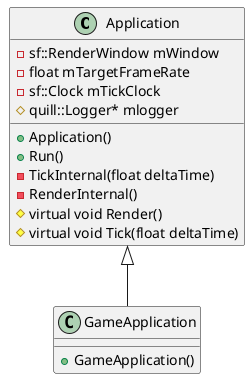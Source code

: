 @startuml

class Application{
	-sf::RenderWindow mWindow
	-float mTargetFrameRate
	-sf::Clock mTickClock
	+Application()
	+Run()
	-TickInternal(float deltaTime)
	-RenderInternal()
	#virtual void Render()
	#virtual void Tick(float deltaTime)
	#quill::Logger* mlogger
}


class GameApplication{
	+GameApplication()
}

Application <|--GameApplication



@enduml
